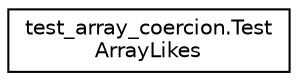 digraph "Graphical Class Hierarchy"
{
 // LATEX_PDF_SIZE
  edge [fontname="Helvetica",fontsize="10",labelfontname="Helvetica",labelfontsize="10"];
  node [fontname="Helvetica",fontsize="10",shape=record];
  rankdir="LR";
  Node0 [label="test_array_coercion.Test\lArrayLikes",height=0.2,width=0.4,color="black", fillcolor="white", style="filled",URL="$classtest__array__coercion_1_1TestArrayLikes.html",tooltip=" "];
}

